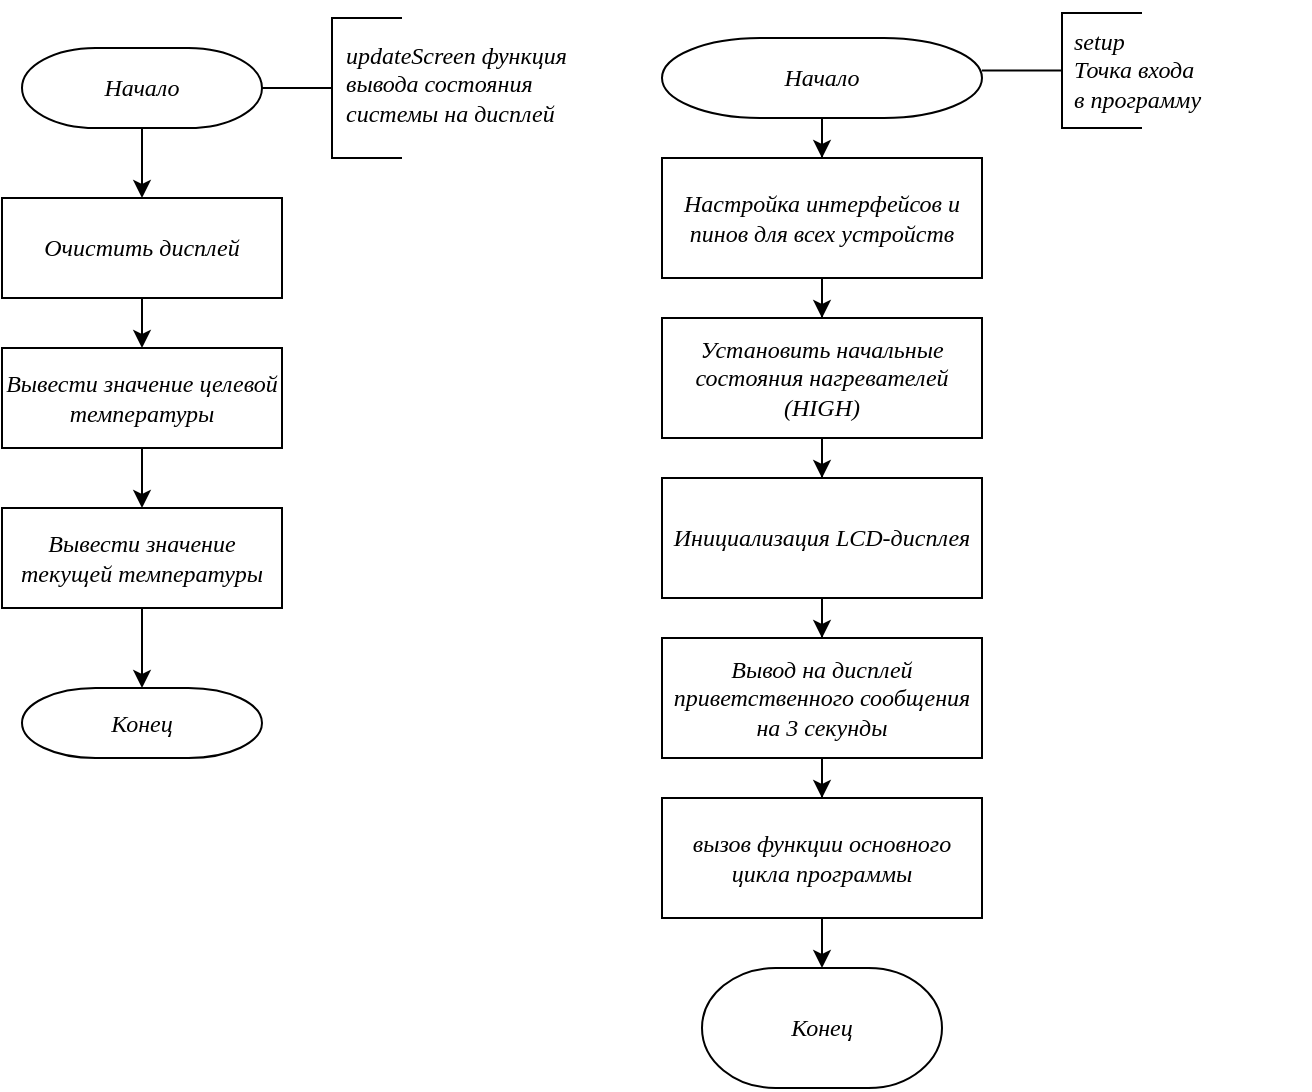 <mxfile version="25.0.2">
  <diagram name="Страница — 1" id="LMxn7zbbQsu3VeGV6z2I">
    <mxGraphModel dx="-380" dy="309" grid="1" gridSize="10" guides="1" tooltips="1" connect="1" arrows="1" fold="1" page="1" pageScale="1" pageWidth="827" pageHeight="1169" math="0" shadow="0">
      <root>
        <mxCell id="0" />
        <mxCell id="1" parent="0" />
        <mxCell id="XDeyM5vBwvYd6kp4c3DZ-1" style="edgeStyle=orthogonalEdgeStyle;rounded=0;orthogonalLoop=1;jettySize=auto;html=1;strokeWidth=1;" parent="1" source="XDeyM5vBwvYd6kp4c3DZ-2" target="XDeyM5vBwvYd6kp4c3DZ-4" edge="1">
          <mxGeometry relative="1" as="geometry" />
        </mxCell>
        <mxCell id="XDeyM5vBwvYd6kp4c3DZ-2" value="&lt;font&gt;&lt;span&gt;Начало&lt;/span&gt;&lt;/font&gt;" style="strokeWidth=1;html=1;shape=mxgraph.flowchart.terminator;whiteSpace=wrap;fontFamily=GOST B regular;fontStyle=2;fontSize=12;" parent="1" vertex="1">
          <mxGeometry x="1330" y="55" width="160" height="40" as="geometry" />
        </mxCell>
        <mxCell id="XDeyM5vBwvYd6kp4c3DZ-3" style="edgeStyle=orthogonalEdgeStyle;rounded=0;orthogonalLoop=1;jettySize=auto;html=1;strokeWidth=1;" parent="1" source="XDeyM5vBwvYd6kp4c3DZ-4" target="XDeyM5vBwvYd6kp4c3DZ-6" edge="1">
          <mxGeometry relative="1" as="geometry" />
        </mxCell>
        <mxCell id="XDeyM5vBwvYd6kp4c3DZ-4" value="Настройка интерфейсов и пинов для всех устройств" style="rounded=0;whiteSpace=wrap;html=1;absoluteArcSize=1;arcSize=14;strokeWidth=1;fontFamily=GOST B regular;fontStyle=2;fontSize=12;" parent="1" vertex="1">
          <mxGeometry x="1330" y="115" width="160" height="60" as="geometry" />
        </mxCell>
        <mxCell id="XDeyM5vBwvYd6kp4c3DZ-5" style="edgeStyle=orthogonalEdgeStyle;rounded=0;orthogonalLoop=1;jettySize=auto;html=1;strokeWidth=1;" parent="1" source="XDeyM5vBwvYd6kp4c3DZ-6" target="XDeyM5vBwvYd6kp4c3DZ-8" edge="1">
          <mxGeometry relative="1" as="geometry" />
        </mxCell>
        <mxCell id="XDeyM5vBwvYd6kp4c3DZ-6" value="Установить начальные состояния нагревателей (HIGH)" style="rounded=0;whiteSpace=wrap;html=1;absoluteArcSize=1;arcSize=14;strokeWidth=1;fontFamily=GOST B regular;fontStyle=2;fontSize=12;" parent="1" vertex="1">
          <mxGeometry x="1330" y="195" width="160" height="60" as="geometry" />
        </mxCell>
        <mxCell id="XDeyM5vBwvYd6kp4c3DZ-7" style="edgeStyle=orthogonalEdgeStyle;rounded=0;orthogonalLoop=1;jettySize=auto;html=1;strokeWidth=1;" parent="1" source="XDeyM5vBwvYd6kp4c3DZ-8" target="XDeyM5vBwvYd6kp4c3DZ-10" edge="1">
          <mxGeometry relative="1" as="geometry" />
        </mxCell>
        <mxCell id="XDeyM5vBwvYd6kp4c3DZ-8" value="Инициализация LCD-дисплея" style="rounded=0;whiteSpace=wrap;html=1;absoluteArcSize=1;arcSize=14;strokeWidth=1;fontFamily=GOST B regular;fontStyle=2;fontSize=12;" parent="1" vertex="1">
          <mxGeometry x="1330" y="275" width="160" height="60" as="geometry" />
        </mxCell>
        <mxCell id="XDeyM5vBwvYd6kp4c3DZ-9" style="edgeStyle=orthogonalEdgeStyle;rounded=0;orthogonalLoop=1;jettySize=auto;html=1;strokeWidth=1;" parent="1" source="XDeyM5vBwvYd6kp4c3DZ-10" target="XDeyM5vBwvYd6kp4c3DZ-12" edge="1">
          <mxGeometry relative="1" as="geometry" />
        </mxCell>
        <mxCell id="XDeyM5vBwvYd6kp4c3DZ-10" value="Вывод на дисплей приветственного сообщения на 3 секунды" style="rounded=0;whiteSpace=wrap;html=1;absoluteArcSize=1;arcSize=14;strokeWidth=1;fontFamily=GOST B regular;fontStyle=2;fontSize=12;" parent="1" vertex="1">
          <mxGeometry x="1330" y="355" width="160" height="60" as="geometry" />
        </mxCell>
        <mxCell id="XDeyM5vBwvYd6kp4c3DZ-11" value="" style="edgeStyle=orthogonalEdgeStyle;rounded=0;orthogonalLoop=1;jettySize=auto;html=1;strokeWidth=1;" parent="1" source="XDeyM5vBwvYd6kp4c3DZ-12" target="XDeyM5vBwvYd6kp4c3DZ-25" edge="1">
          <mxGeometry relative="1" as="geometry" />
        </mxCell>
        <mxCell id="XDeyM5vBwvYd6kp4c3DZ-12" value="вызов функции основного цикла программы" style="rounded=0;whiteSpace=wrap;html=1;absoluteArcSize=1;arcSize=14;strokeWidth=1;fontFamily=GOST B regular;fontStyle=2;fontSize=12;" parent="1" vertex="1">
          <mxGeometry x="1330" y="435" width="160" height="60" as="geometry" />
        </mxCell>
        <mxCell id="XDeyM5vBwvYd6kp4c3DZ-13" style="edgeStyle=orthogonalEdgeStyle;rounded=0;orthogonalLoop=1;jettySize=auto;html=1;fontFamily=GOST B regular;fontStyle=2;fontSize=12;strokeWidth=1;" parent="1" source="XDeyM5vBwvYd6kp4c3DZ-14" target="XDeyM5vBwvYd6kp4c3DZ-19" edge="1">
          <mxGeometry relative="1" as="geometry" />
        </mxCell>
        <mxCell id="XDeyM5vBwvYd6kp4c3DZ-14" value="&lt;font&gt;&lt;span&gt;Начало&lt;/span&gt;&lt;/font&gt;" style="strokeWidth=1;html=1;shape=mxgraph.flowchart.terminator;whiteSpace=wrap;fontFamily=GOST B regular;fontStyle=2;fontSize=12;" parent="1" vertex="1">
          <mxGeometry x="1010" y="60" width="120" height="40" as="geometry" />
        </mxCell>
        <mxCell id="XDeyM5vBwvYd6kp4c3DZ-15" value="" style="group;strokeWidth=1;fontFamily=GOST B regular;fontStyle=2;fontSize=12;" parent="1" vertex="1" connectable="0">
          <mxGeometry x="1130" y="40" width="140" height="75" as="geometry" />
        </mxCell>
        <mxCell id="XDeyM5vBwvYd6kp4c3DZ-16" value="" style="strokeWidth=1;html=1;shape=mxgraph.flowchart.annotation_2;align=left;labelPosition=right;pointerEvents=1;fontFamily=GOST B regular;fontStyle=2;fontSize=12;" parent="XDeyM5vBwvYd6kp4c3DZ-15" vertex="1">
          <mxGeometry y="5" width="70" height="70" as="geometry" />
        </mxCell>
        <mxCell id="XDeyM5vBwvYd6kp4c3DZ-17" value="&lt;div&gt;&lt;div&gt;&lt;span style=&quot;background-color: initial; text-wrap: nowrap;&quot;&gt;&lt;font face=&quot;GOST B regular&quot;&gt;&lt;span&gt;updateScreen функция&lt;/span&gt;&lt;/font&gt;&lt;/span&gt;&lt;/div&gt;&lt;div&gt;&lt;font style=&quot;text-wrap: nowrap;&quot; face=&quot;GOST B regular&quot;&gt;&lt;span&gt;вывода состояния&lt;/span&gt;&lt;/font&gt;&lt;/div&gt;&lt;div&gt;&lt;font style=&quot;text-wrap: nowrap;&quot; face=&quot;GOST B regular&quot;&gt;&lt;span&gt;системы на дисплей&lt;/span&gt;&lt;br&gt;&lt;/font&gt;&lt;/div&gt;&lt;/div&gt;" style="text;html=1;align=left;verticalAlign=middle;whiteSpace=wrap;rounded=0;strokeWidth=1;fontFamily=GOST B regular;fontStyle=2;fontSize=12;" parent="XDeyM5vBwvYd6kp4c3DZ-15" vertex="1">
          <mxGeometry x="40" y="2.5" width="120" height="70" as="geometry" />
        </mxCell>
        <mxCell id="XDeyM5vBwvYd6kp4c3DZ-18" style="edgeStyle=orthogonalEdgeStyle;rounded=0;orthogonalLoop=1;jettySize=auto;html=1;fontFamily=GOST B regular;fontStyle=2;fontSize=12;strokeWidth=1;" parent="1" source="XDeyM5vBwvYd6kp4c3DZ-19" target="XDeyM5vBwvYd6kp4c3DZ-21" edge="1">
          <mxGeometry relative="1" as="geometry" />
        </mxCell>
        <mxCell id="XDeyM5vBwvYd6kp4c3DZ-19" value="Очистить дисплей" style="rounded=0;whiteSpace=wrap;html=1;absoluteArcSize=1;arcSize=14;strokeWidth=1;fontFamily=GOST B regular;fontStyle=2;fontSize=12;" parent="1" vertex="1">
          <mxGeometry x="1000" y="135" width="140" height="50" as="geometry" />
        </mxCell>
        <mxCell id="XDeyM5vBwvYd6kp4c3DZ-20" value="" style="edgeStyle=orthogonalEdgeStyle;rounded=0;orthogonalLoop=1;jettySize=auto;html=1;fontFamily=GOST B regular;fontStyle=2;fontSize=12;strokeWidth=1;" parent="1" source="XDeyM5vBwvYd6kp4c3DZ-21" target="XDeyM5vBwvYd6kp4c3DZ-23" edge="1">
          <mxGeometry relative="1" as="geometry" />
        </mxCell>
        <mxCell id="XDeyM5vBwvYd6kp4c3DZ-21" value="Вывести значение целевой температуры" style="rounded=0;whiteSpace=wrap;html=1;absoluteArcSize=1;arcSize=14;strokeWidth=1;fontFamily=GOST B regular;fontStyle=2;fontSize=12;" parent="1" vertex="1">
          <mxGeometry x="1000" y="210" width="140" height="50" as="geometry" />
        </mxCell>
        <mxCell id="XDeyM5vBwvYd6kp4c3DZ-22" value="" style="edgeStyle=orthogonalEdgeStyle;rounded=0;orthogonalLoop=1;jettySize=auto;html=1;fontFamily=GOST B regular;fontStyle=2;fontSize=12;strokeWidth=1;" parent="1" source="XDeyM5vBwvYd6kp4c3DZ-23" target="XDeyM5vBwvYd6kp4c3DZ-24" edge="1">
          <mxGeometry relative="1" as="geometry" />
        </mxCell>
        <mxCell id="XDeyM5vBwvYd6kp4c3DZ-23" value="Вывести значение текущей температуры" style="rounded=0;whiteSpace=wrap;html=1;absoluteArcSize=1;arcSize=14;strokeWidth=1;fontFamily=GOST B regular;fontStyle=2;fontSize=12;" parent="1" vertex="1">
          <mxGeometry x="1000" y="290" width="140" height="50" as="geometry" />
        </mxCell>
        <mxCell id="XDeyM5vBwvYd6kp4c3DZ-24" value="&lt;font&gt;&lt;span&gt;Конец&lt;/span&gt;&lt;/font&gt;" style="strokeWidth=1;html=1;shape=mxgraph.flowchart.terminator;whiteSpace=wrap;fontFamily=GOST B regular;fontStyle=2;fontSize=12;" parent="1" vertex="1">
          <mxGeometry x="1010" y="380" width="120" height="35" as="geometry" />
        </mxCell>
        <mxCell id="XDeyM5vBwvYd6kp4c3DZ-25" value="&lt;font&gt;&lt;span&gt;Конец&lt;/span&gt;&lt;/font&gt;" style="strokeWidth=1;html=1;shape=mxgraph.flowchart.terminator;whiteSpace=wrap;fontFamily=GOST B regular;fontStyle=2;fontSize=12;" parent="1" vertex="1">
          <mxGeometry x="1350" y="520" width="120" height="60" as="geometry" />
        </mxCell>
        <mxCell id="JztzWphnbOD4VX4o48Fh-4" value="&lt;div style=&quot;text-wrap: nowrap;&quot;&gt;&lt;font face=&quot;GOST B regular&quot;&gt;&lt;span&gt;setup&lt;/span&gt;&lt;/font&gt;&lt;/div&gt;&lt;div style=&quot;text-wrap: nowrap;&quot;&gt;&lt;font face=&quot;GOST B regular&quot;&gt;&lt;span&gt;Точка входа&lt;br&gt;в программу&lt;/span&gt;&lt;/font&gt;&lt;/div&gt;" style="text;html=1;align=left;verticalAlign=middle;whiteSpace=wrap;rounded=0;strokeWidth=1;fontFamily=GOST B regular;fontStyle=2;fontSize=12;" vertex="1" parent="1">
          <mxGeometry x="1534" y="36.25" width="120" height="70" as="geometry" />
        </mxCell>
        <mxCell id="JztzWphnbOD4VX4o48Fh-5" value="" style="strokeWidth=1;html=1;shape=mxgraph.flowchart.annotation_2;align=left;labelPosition=right;pointerEvents=1;" vertex="1" parent="1">
          <mxGeometry x="1490" y="42.5" width="80" height="57.5" as="geometry" />
        </mxCell>
      </root>
    </mxGraphModel>
  </diagram>
</mxfile>
